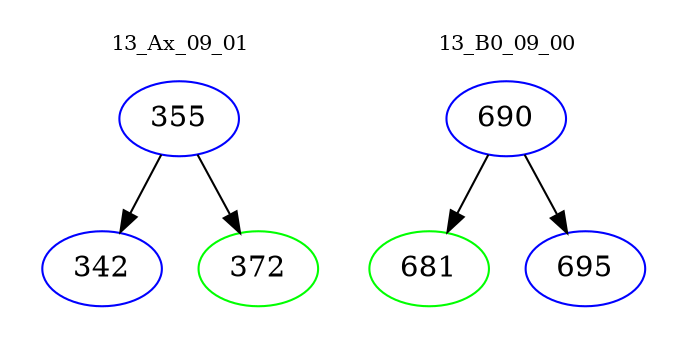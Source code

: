 digraph{
subgraph cluster_0 {
color = white
label = "13_Ax_09_01";
fontsize=10;
T0_355 [label="355", color="blue"]
T0_355 -> T0_342 [color="black"]
T0_342 [label="342", color="blue"]
T0_355 -> T0_372 [color="black"]
T0_372 [label="372", color="green"]
}
subgraph cluster_1 {
color = white
label = "13_B0_09_00";
fontsize=10;
T1_690 [label="690", color="blue"]
T1_690 -> T1_681 [color="black"]
T1_681 [label="681", color="green"]
T1_690 -> T1_695 [color="black"]
T1_695 [label="695", color="blue"]
}
}

